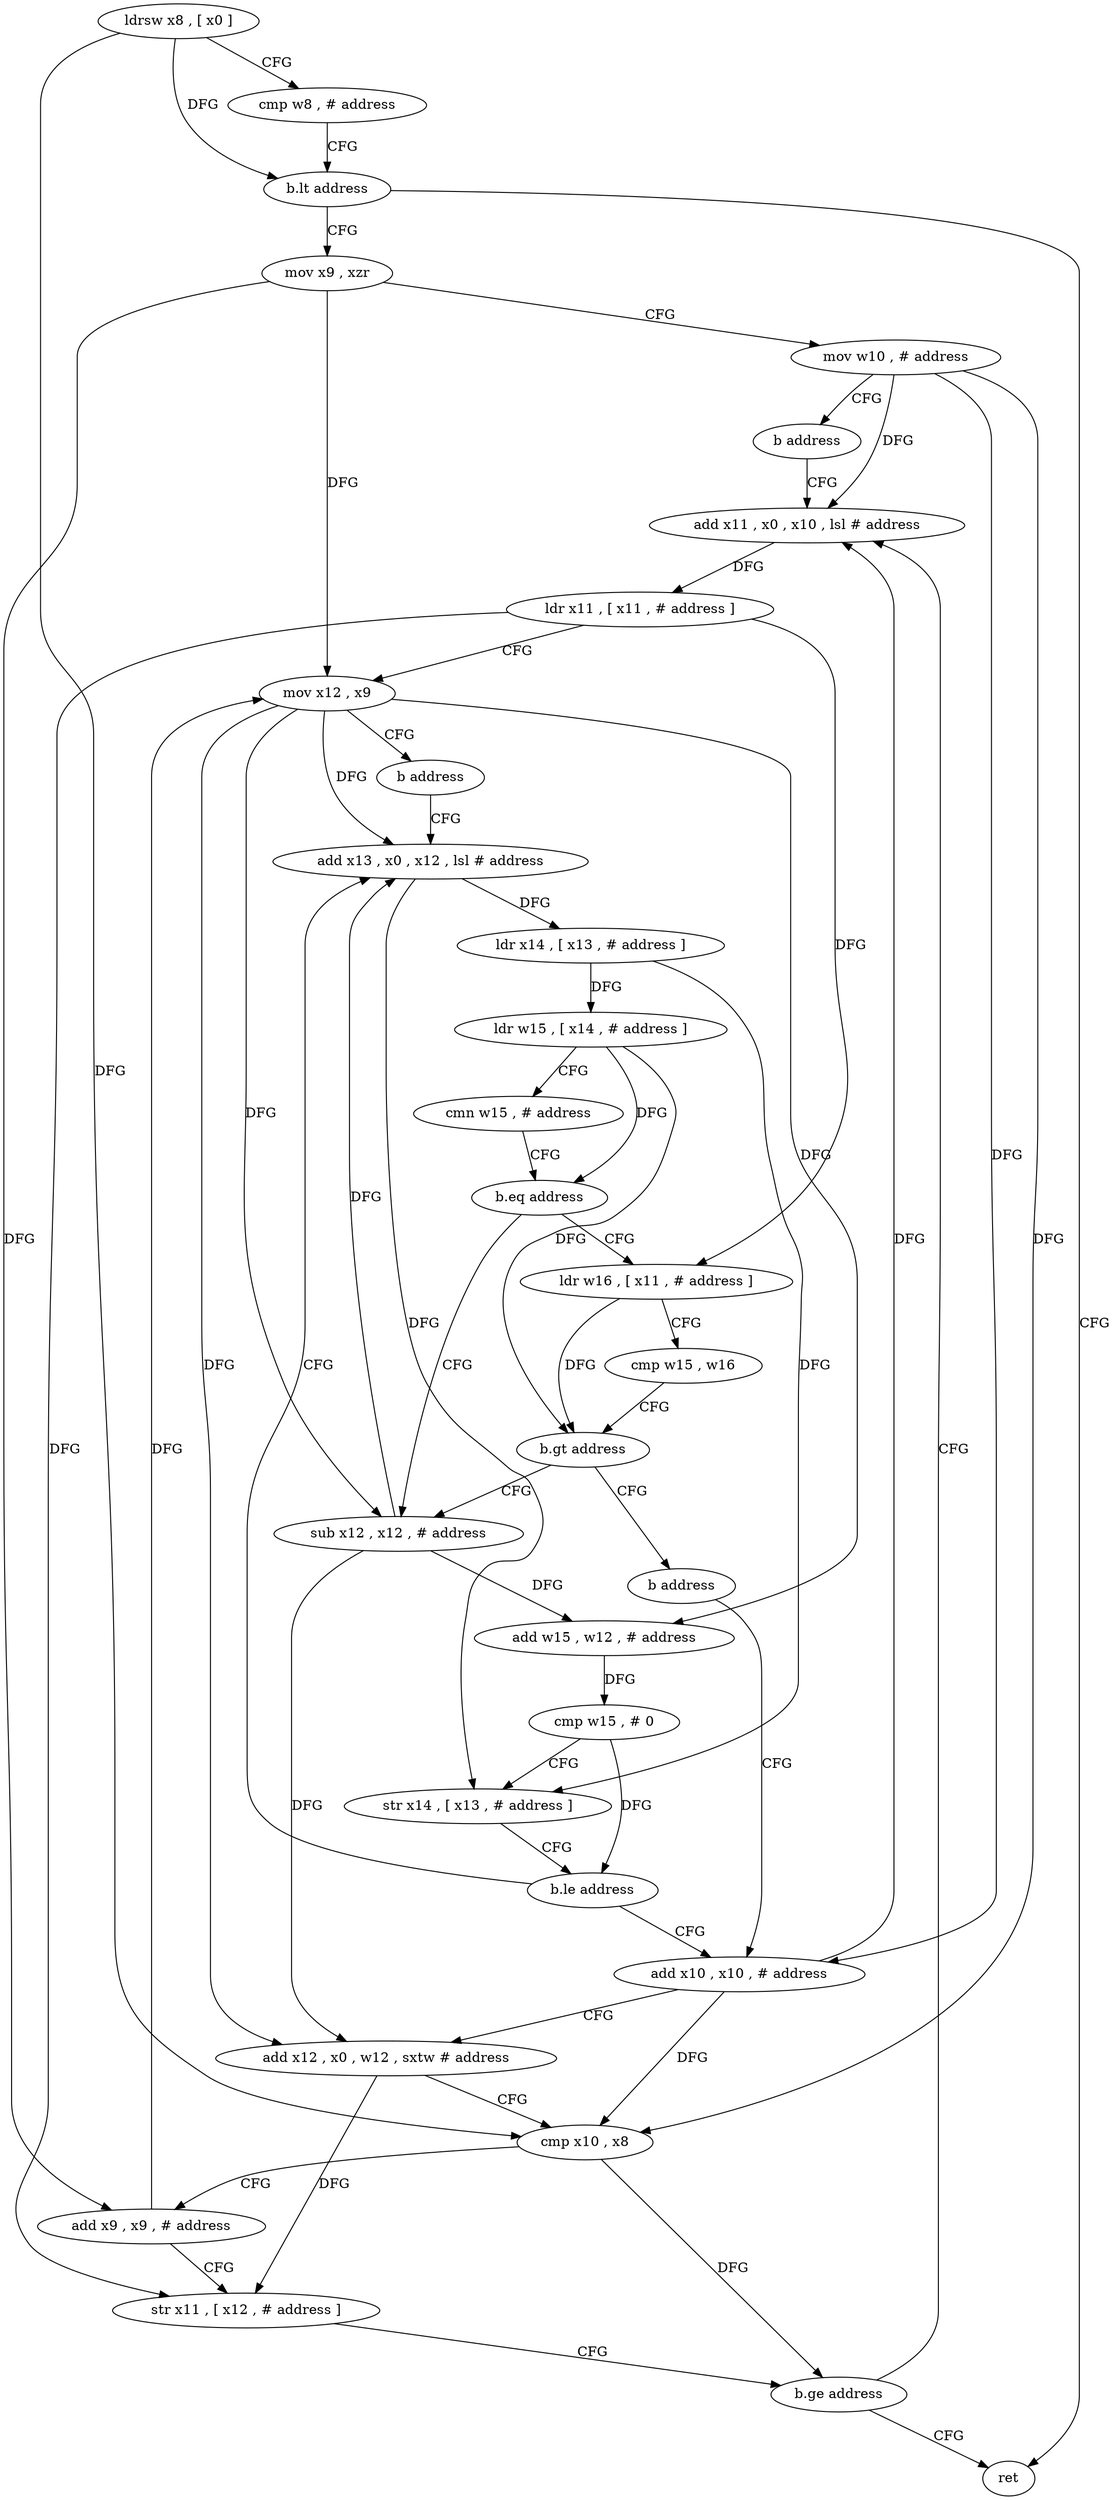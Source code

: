 digraph "func" {
"134752" [label = "ldrsw x8 , [ x0 ]" ]
"134756" [label = "cmp w8 , # address" ]
"134760" [label = "b.lt address" ]
"134872" [label = "ret" ]
"134764" [label = "mov x9 , xzr" ]
"134768" [label = "mov w10 , # address" ]
"134772" [label = "b address" ]
"134800" [label = "add x11 , x0 , x10 , lsl # address" ]
"134804" [label = "ldr x11 , [ x11 , # address ]" ]
"134808" [label = "mov x12 , x9" ]
"134812" [label = "b address" ]
"134836" [label = "add x13 , x0 , x12 , lsl # address" ]
"134840" [label = "ldr x14 , [ x13 , # address ]" ]
"134844" [label = "ldr w15 , [ x14 , # address ]" ]
"134848" [label = "cmn w15 , # address" ]
"134852" [label = "b.eq address" ]
"134816" [label = "sub x12 , x12 , # address" ]
"134856" [label = "ldr w16 , [ x11 , # address ]" ]
"134820" [label = "add w15 , w12 , # address" ]
"134824" [label = "cmp w15 , # 0" ]
"134828" [label = "str x14 , [ x13 , # address ]" ]
"134832" [label = "b.le address" ]
"134776" [label = "add x10 , x10 , # address" ]
"134860" [label = "cmp w15 , w16" ]
"134864" [label = "b.gt address" ]
"134868" [label = "b address" ]
"134780" [label = "add x12 , x0 , w12 , sxtw # address" ]
"134784" [label = "cmp x10 , x8" ]
"134788" [label = "add x9 , x9 , # address" ]
"134792" [label = "str x11 , [ x12 , # address ]" ]
"134796" [label = "b.ge address" ]
"134752" -> "134756" [ label = "CFG" ]
"134752" -> "134760" [ label = "DFG" ]
"134752" -> "134784" [ label = "DFG" ]
"134756" -> "134760" [ label = "CFG" ]
"134760" -> "134872" [ label = "CFG" ]
"134760" -> "134764" [ label = "CFG" ]
"134764" -> "134768" [ label = "CFG" ]
"134764" -> "134808" [ label = "DFG" ]
"134764" -> "134788" [ label = "DFG" ]
"134768" -> "134772" [ label = "CFG" ]
"134768" -> "134800" [ label = "DFG" ]
"134768" -> "134776" [ label = "DFG" ]
"134768" -> "134784" [ label = "DFG" ]
"134772" -> "134800" [ label = "CFG" ]
"134800" -> "134804" [ label = "DFG" ]
"134804" -> "134808" [ label = "CFG" ]
"134804" -> "134856" [ label = "DFG" ]
"134804" -> "134792" [ label = "DFG" ]
"134808" -> "134812" [ label = "CFG" ]
"134808" -> "134836" [ label = "DFG" ]
"134808" -> "134816" [ label = "DFG" ]
"134808" -> "134820" [ label = "DFG" ]
"134808" -> "134780" [ label = "DFG" ]
"134812" -> "134836" [ label = "CFG" ]
"134836" -> "134840" [ label = "DFG" ]
"134836" -> "134828" [ label = "DFG" ]
"134840" -> "134844" [ label = "DFG" ]
"134840" -> "134828" [ label = "DFG" ]
"134844" -> "134848" [ label = "CFG" ]
"134844" -> "134852" [ label = "DFG" ]
"134844" -> "134864" [ label = "DFG" ]
"134848" -> "134852" [ label = "CFG" ]
"134852" -> "134816" [ label = "CFG" ]
"134852" -> "134856" [ label = "CFG" ]
"134816" -> "134820" [ label = "DFG" ]
"134816" -> "134836" [ label = "DFG" ]
"134816" -> "134780" [ label = "DFG" ]
"134856" -> "134860" [ label = "CFG" ]
"134856" -> "134864" [ label = "DFG" ]
"134820" -> "134824" [ label = "DFG" ]
"134824" -> "134828" [ label = "CFG" ]
"134824" -> "134832" [ label = "DFG" ]
"134828" -> "134832" [ label = "CFG" ]
"134832" -> "134776" [ label = "CFG" ]
"134832" -> "134836" [ label = "CFG" ]
"134776" -> "134780" [ label = "CFG" ]
"134776" -> "134800" [ label = "DFG" ]
"134776" -> "134784" [ label = "DFG" ]
"134860" -> "134864" [ label = "CFG" ]
"134864" -> "134816" [ label = "CFG" ]
"134864" -> "134868" [ label = "CFG" ]
"134868" -> "134776" [ label = "CFG" ]
"134780" -> "134784" [ label = "CFG" ]
"134780" -> "134792" [ label = "DFG" ]
"134784" -> "134788" [ label = "CFG" ]
"134784" -> "134796" [ label = "DFG" ]
"134788" -> "134792" [ label = "CFG" ]
"134788" -> "134808" [ label = "DFG" ]
"134792" -> "134796" [ label = "CFG" ]
"134796" -> "134872" [ label = "CFG" ]
"134796" -> "134800" [ label = "CFG" ]
}
